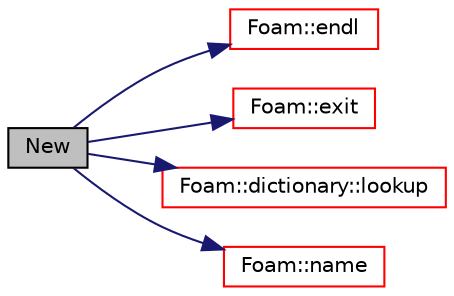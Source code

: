 digraph "New"
{
  bgcolor="transparent";
  edge [fontname="Helvetica",fontsize="10",labelfontname="Helvetica",labelfontsize="10"];
  node [fontname="Helvetica",fontsize="10",shape=record];
  rankdir="LR";
  Node8 [label="New",height=0.2,width=0.4,color="black", fillcolor="grey75", style="filled", fontcolor="black"];
  Node8 -> Node9 [color="midnightblue",fontsize="10",style="solid",fontname="Helvetica"];
  Node9 [label="Foam::endl",height=0.2,width=0.4,color="red",URL="$a21851.html#a2db8fe02a0d3909e9351bb4275b23ce4",tooltip="Add newline and flush stream. "];
  Node8 -> Node11 [color="midnightblue",fontsize="10",style="solid",fontname="Helvetica"];
  Node11 [label="Foam::exit",height=0.2,width=0.4,color="red",URL="$a21851.html#a06ca7250d8e89caf05243ec094843642"];
  Node8 -> Node58 [color="midnightblue",fontsize="10",style="solid",fontname="Helvetica"];
  Node58 [label="Foam::dictionary::lookup",height=0.2,width=0.4,color="red",URL="$a27129.html#a6a0727fa523e48977e27348663def509",tooltip="Find and return an entry data stream. "];
  Node8 -> Node186 [color="midnightblue",fontsize="10",style="solid",fontname="Helvetica"];
  Node186 [label="Foam::name",height=0.2,width=0.4,color="red",URL="$a21851.html#adcb0df2bd4953cb6bb390272d8263c3a",tooltip="Return a string representation of a complex. "];
}
